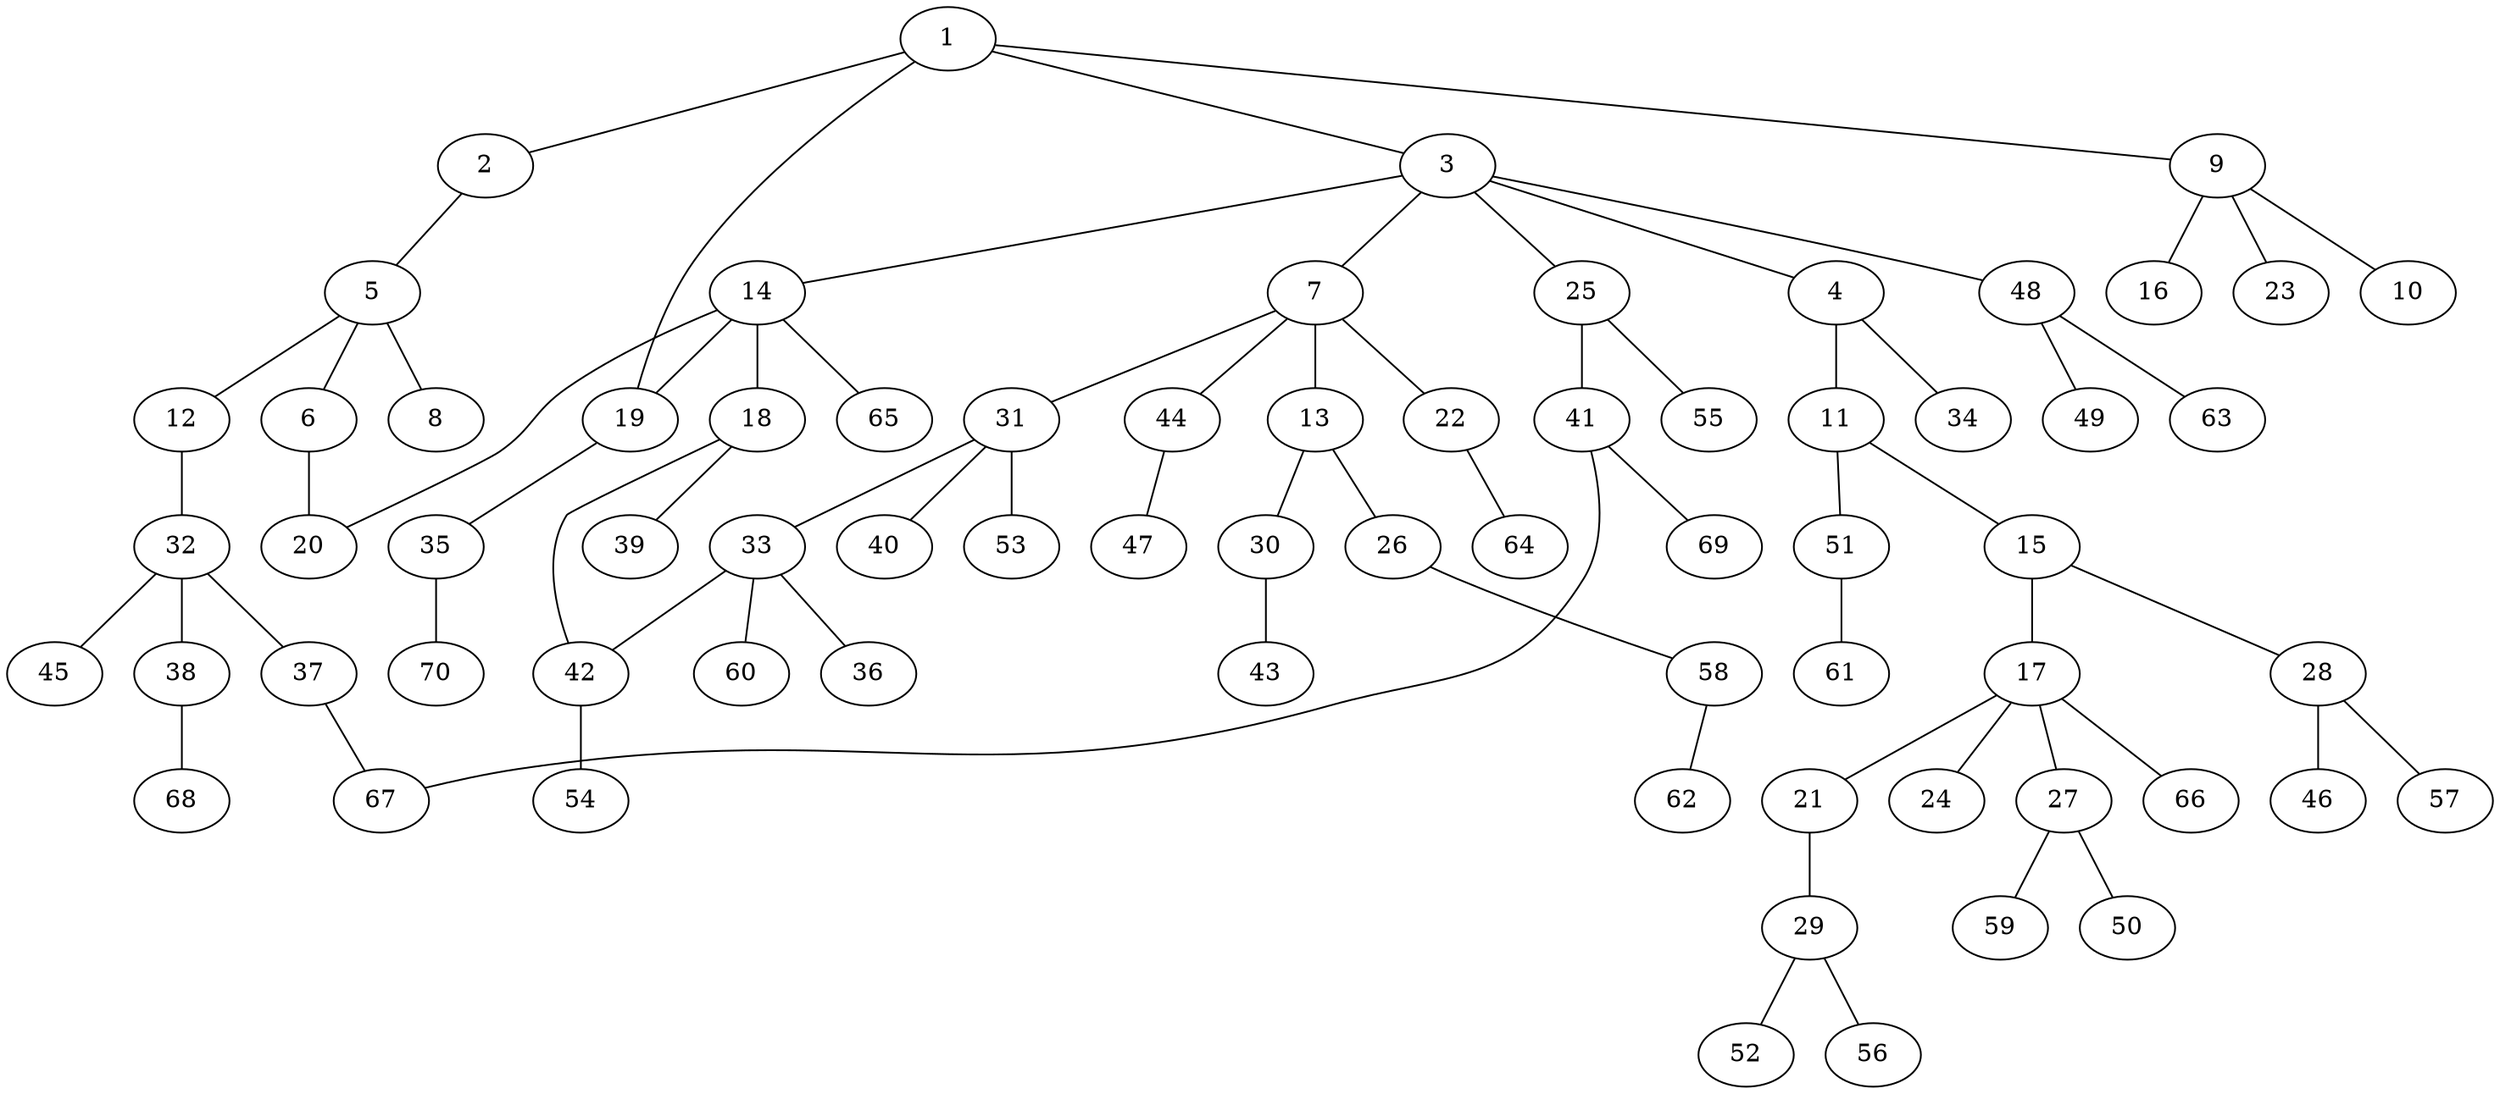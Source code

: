 graph graphname {1--2
1--3
1--9
1--19
2--5
3--4
3--7
3--14
3--25
3--48
4--11
4--34
5--6
5--8
5--12
6--20
7--13
7--22
7--31
7--44
9--10
9--16
9--23
11--15
11--51
12--32
13--26
13--30
14--18
14--19
14--20
14--65
15--17
15--28
17--21
17--24
17--27
17--66
18--39
18--42
19--35
21--29
22--64
25--41
25--55
26--58
27--50
27--59
28--46
28--57
29--52
29--56
30--43
31--33
31--40
31--53
32--37
32--38
32--45
33--36
33--42
33--60
35--70
37--67
38--68
41--67
41--69
42--54
44--47
48--49
48--63
51--61
58--62
}